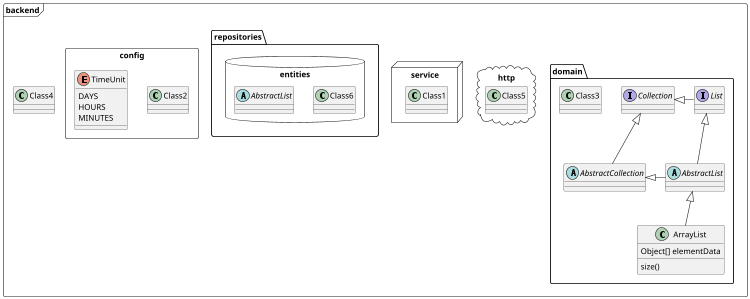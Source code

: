 @startuml
'https://plantuml.com/class-diagram
scale 750 width

package backend.domain <<Folder>> {
  class Class3
  abstract class AbstractList
  abstract AbstractCollection
  interface List
  interface Collection

  List <|-- AbstractList
  Collection <|-- AbstractCollection

  Collection <|- List
  AbstractCollection <|- AbstractList
  AbstractList <|-- ArrayList

  class ArrayList {
  Object[] elementData
  size()
  }

}

package backend.http <<Cloud>> {
  class Class5
}

package backend.service <<Node>> {
  class Class1
}

package backend.repositories.entities <<Database>> {
  class Class6
  abstract class AbstractList
}

package backend.config <<Rectangle>> {
  class Class2
  enum TimeUnit {
  DAYS
  HOURS
  MINUTES
  }

}

package backend <<Frame>> {
  class Class4
}

@enduml
